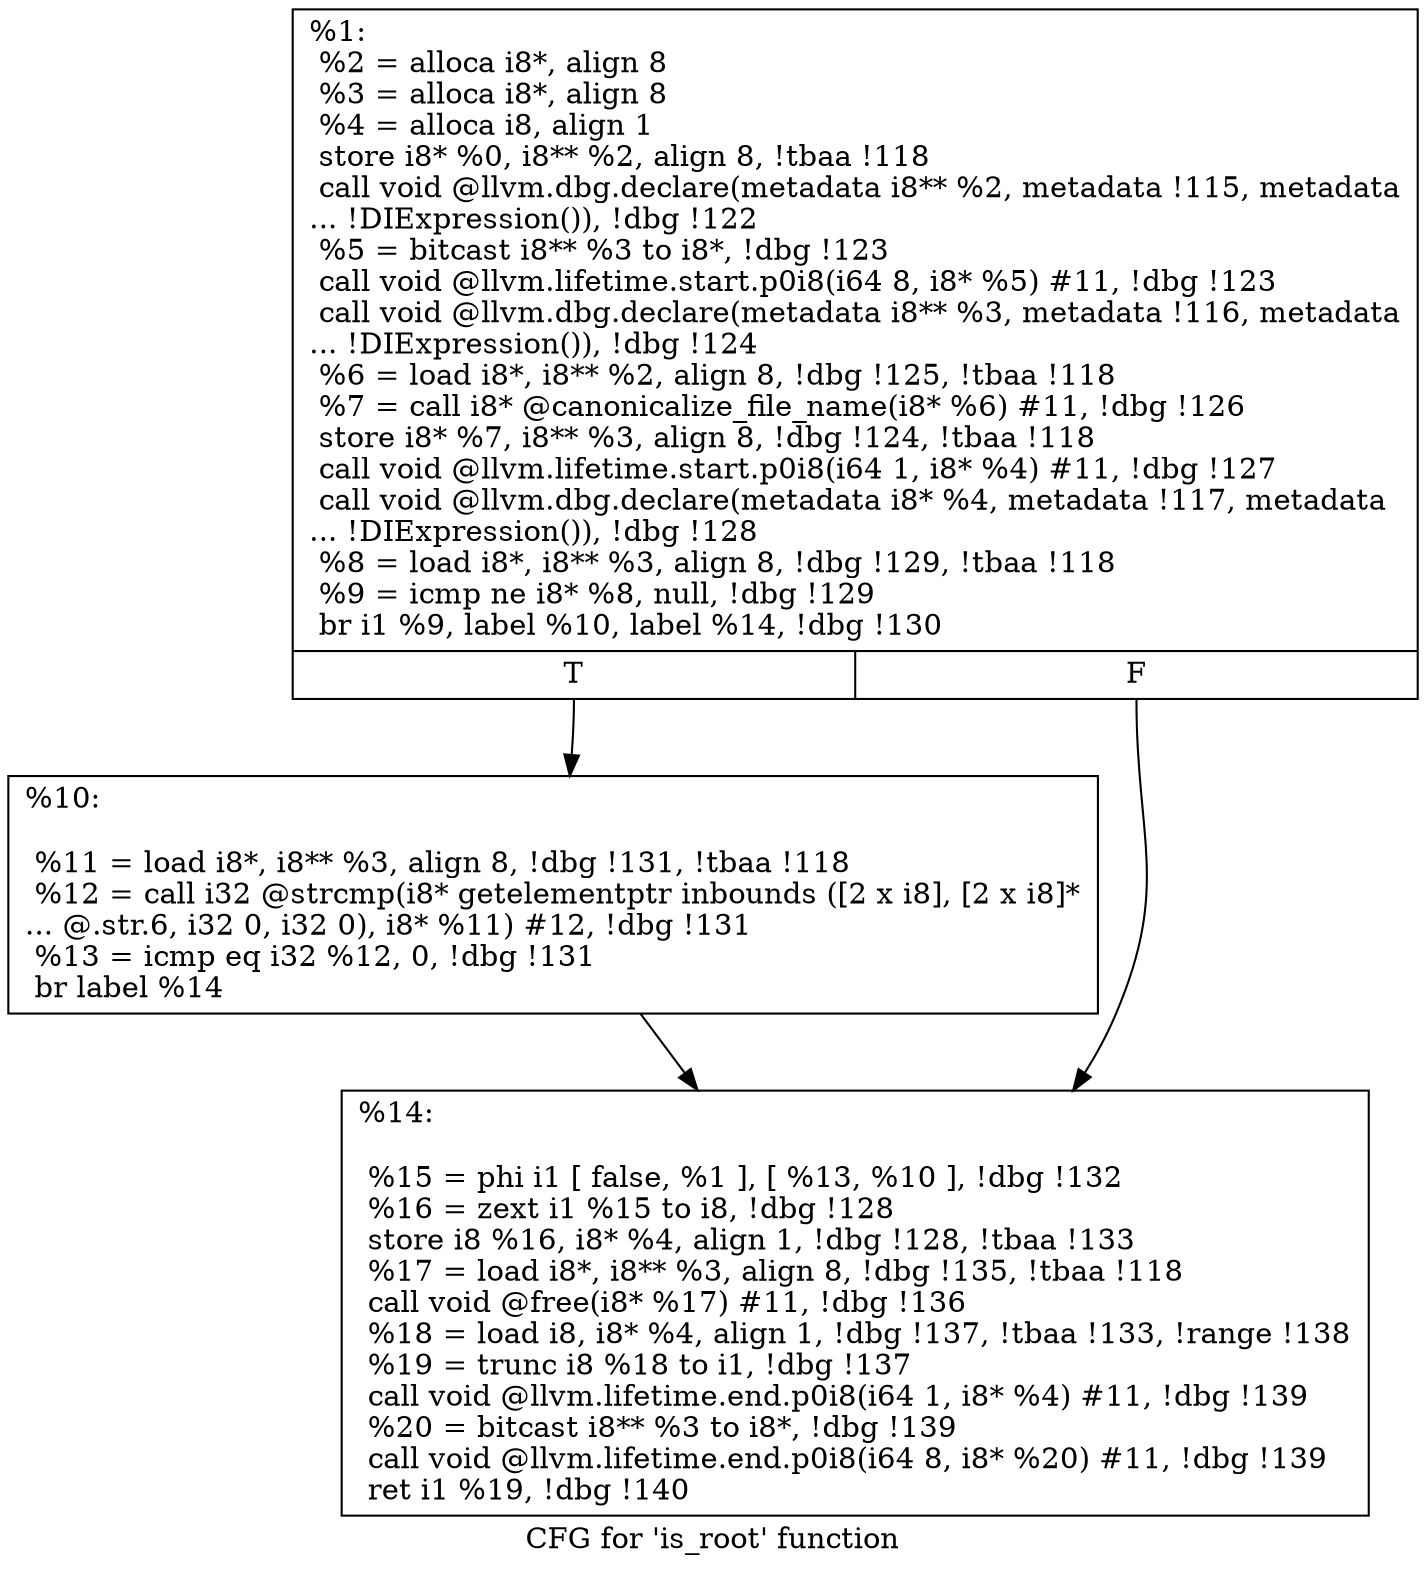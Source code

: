 digraph "CFG for 'is_root' function" {
	label="CFG for 'is_root' function";

	Node0x2284310 [shape=record,label="{%1:\l  %2 = alloca i8*, align 8\l  %3 = alloca i8*, align 8\l  %4 = alloca i8, align 1\l  store i8* %0, i8** %2, align 8, !tbaa !118\l  call void @llvm.dbg.declare(metadata i8** %2, metadata !115, metadata\l... !DIExpression()), !dbg !122\l  %5 = bitcast i8** %3 to i8*, !dbg !123\l  call void @llvm.lifetime.start.p0i8(i64 8, i8* %5) #11, !dbg !123\l  call void @llvm.dbg.declare(metadata i8** %3, metadata !116, metadata\l... !DIExpression()), !dbg !124\l  %6 = load i8*, i8** %2, align 8, !dbg !125, !tbaa !118\l  %7 = call i8* @canonicalize_file_name(i8* %6) #11, !dbg !126\l  store i8* %7, i8** %3, align 8, !dbg !124, !tbaa !118\l  call void @llvm.lifetime.start.p0i8(i64 1, i8* %4) #11, !dbg !127\l  call void @llvm.dbg.declare(metadata i8* %4, metadata !117, metadata\l... !DIExpression()), !dbg !128\l  %8 = load i8*, i8** %3, align 8, !dbg !129, !tbaa !118\l  %9 = icmp ne i8* %8, null, !dbg !129\l  br i1 %9, label %10, label %14, !dbg !130\l|{<s0>T|<s1>F}}"];
	Node0x2284310:s0 -> Node0x2284bd0;
	Node0x2284310:s1 -> Node0x2284c20;
	Node0x2284bd0 [shape=record,label="{%10:\l\l  %11 = load i8*, i8** %3, align 8, !dbg !131, !tbaa !118\l  %12 = call i32 @strcmp(i8* getelementptr inbounds ([2 x i8], [2 x i8]*\l... @.str.6, i32 0, i32 0), i8* %11) #12, !dbg !131\l  %13 = icmp eq i32 %12, 0, !dbg !131\l  br label %14\l}"];
	Node0x2284bd0 -> Node0x2284c20;
	Node0x2284c20 [shape=record,label="{%14:\l\l  %15 = phi i1 [ false, %1 ], [ %13, %10 ], !dbg !132\l  %16 = zext i1 %15 to i8, !dbg !128\l  store i8 %16, i8* %4, align 1, !dbg !128, !tbaa !133\l  %17 = load i8*, i8** %3, align 8, !dbg !135, !tbaa !118\l  call void @free(i8* %17) #11, !dbg !136\l  %18 = load i8, i8* %4, align 1, !dbg !137, !tbaa !133, !range !138\l  %19 = trunc i8 %18 to i1, !dbg !137\l  call void @llvm.lifetime.end.p0i8(i64 1, i8* %4) #11, !dbg !139\l  %20 = bitcast i8** %3 to i8*, !dbg !139\l  call void @llvm.lifetime.end.p0i8(i64 8, i8* %20) #11, !dbg !139\l  ret i1 %19, !dbg !140\l}"];
}
